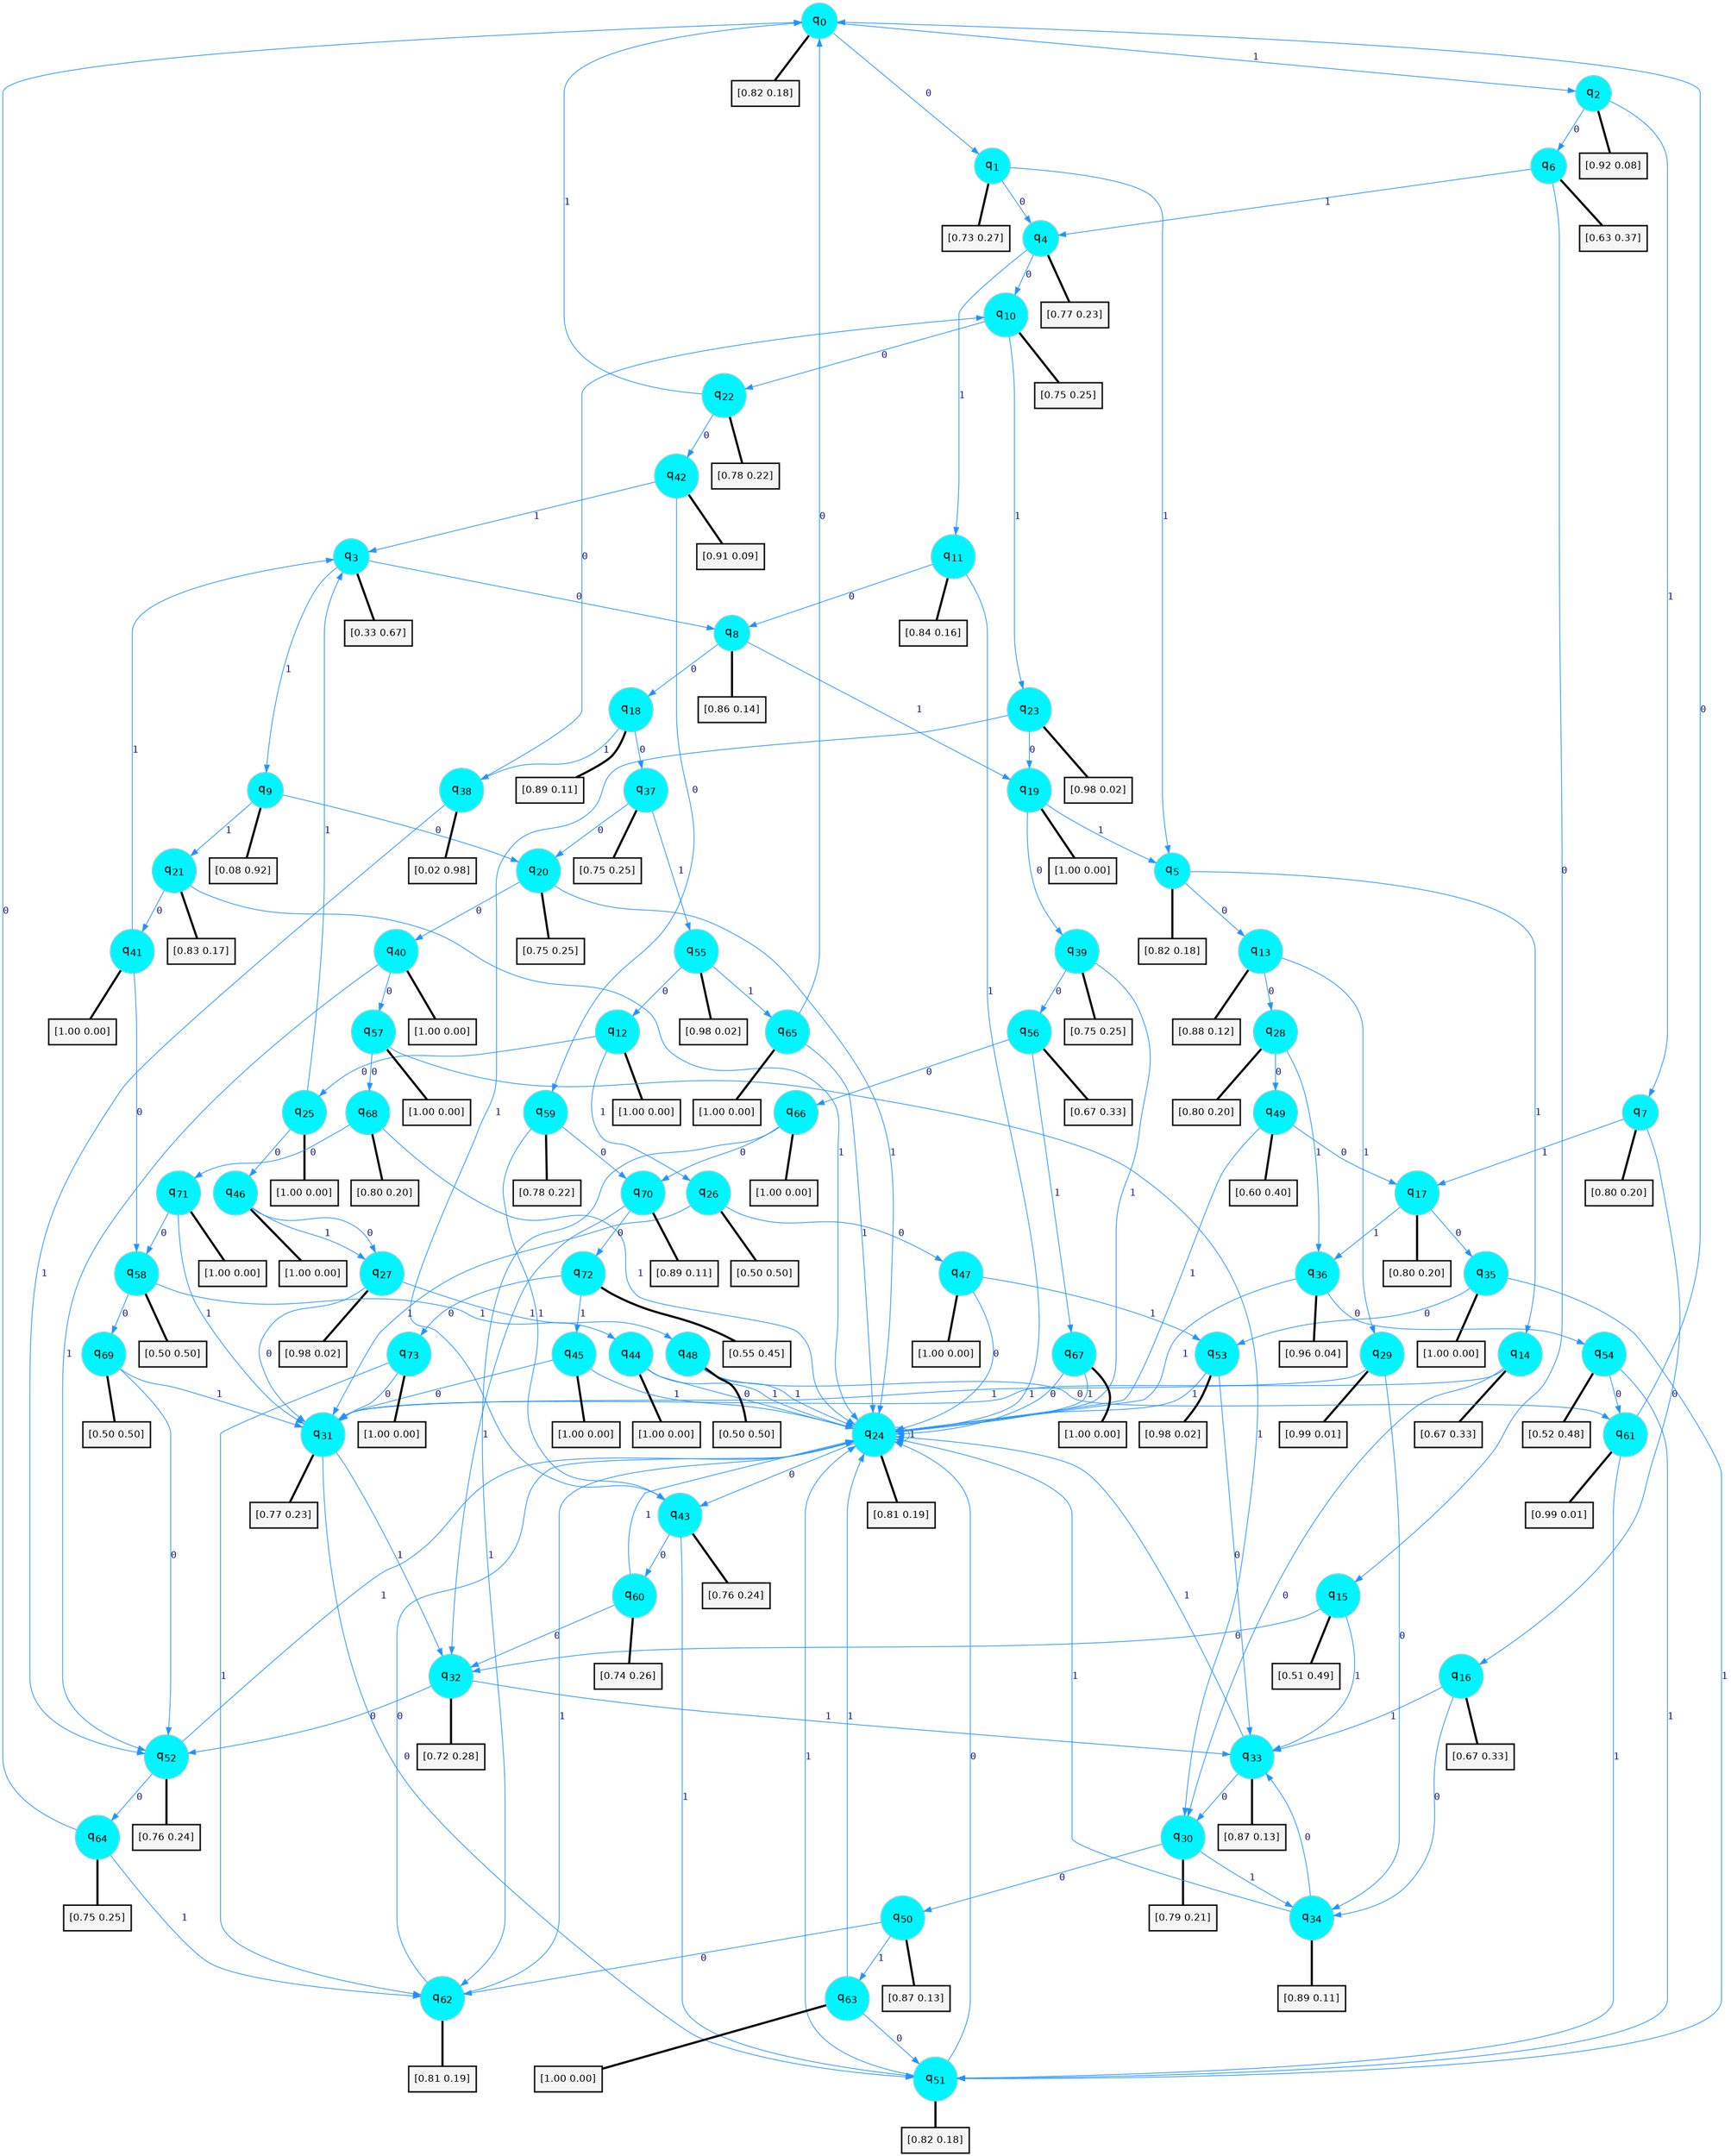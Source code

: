 digraph G {
graph [
bgcolor=transparent, dpi=300, rankdir=TD, size="40,25"];
node [
color=gray, fillcolor=turquoise1, fontcolor=black, fontname=Helvetica, fontsize=16, fontweight=bold, shape=circle, style=filled];
edge [
arrowsize=1, color=dodgerblue1, fontcolor=midnightblue, fontname=courier, fontweight=bold, penwidth=1, style=solid, weight=20];
0[label=<q<SUB>0</SUB>>];
1[label=<q<SUB>1</SUB>>];
2[label=<q<SUB>2</SUB>>];
3[label=<q<SUB>3</SUB>>];
4[label=<q<SUB>4</SUB>>];
5[label=<q<SUB>5</SUB>>];
6[label=<q<SUB>6</SUB>>];
7[label=<q<SUB>7</SUB>>];
8[label=<q<SUB>8</SUB>>];
9[label=<q<SUB>9</SUB>>];
10[label=<q<SUB>10</SUB>>];
11[label=<q<SUB>11</SUB>>];
12[label=<q<SUB>12</SUB>>];
13[label=<q<SUB>13</SUB>>];
14[label=<q<SUB>14</SUB>>];
15[label=<q<SUB>15</SUB>>];
16[label=<q<SUB>16</SUB>>];
17[label=<q<SUB>17</SUB>>];
18[label=<q<SUB>18</SUB>>];
19[label=<q<SUB>19</SUB>>];
20[label=<q<SUB>20</SUB>>];
21[label=<q<SUB>21</SUB>>];
22[label=<q<SUB>22</SUB>>];
23[label=<q<SUB>23</SUB>>];
24[label=<q<SUB>24</SUB>>];
25[label=<q<SUB>25</SUB>>];
26[label=<q<SUB>26</SUB>>];
27[label=<q<SUB>27</SUB>>];
28[label=<q<SUB>28</SUB>>];
29[label=<q<SUB>29</SUB>>];
30[label=<q<SUB>30</SUB>>];
31[label=<q<SUB>31</SUB>>];
32[label=<q<SUB>32</SUB>>];
33[label=<q<SUB>33</SUB>>];
34[label=<q<SUB>34</SUB>>];
35[label=<q<SUB>35</SUB>>];
36[label=<q<SUB>36</SUB>>];
37[label=<q<SUB>37</SUB>>];
38[label=<q<SUB>38</SUB>>];
39[label=<q<SUB>39</SUB>>];
40[label=<q<SUB>40</SUB>>];
41[label=<q<SUB>41</SUB>>];
42[label=<q<SUB>42</SUB>>];
43[label=<q<SUB>43</SUB>>];
44[label=<q<SUB>44</SUB>>];
45[label=<q<SUB>45</SUB>>];
46[label=<q<SUB>46</SUB>>];
47[label=<q<SUB>47</SUB>>];
48[label=<q<SUB>48</SUB>>];
49[label=<q<SUB>49</SUB>>];
50[label=<q<SUB>50</SUB>>];
51[label=<q<SUB>51</SUB>>];
52[label=<q<SUB>52</SUB>>];
53[label=<q<SUB>53</SUB>>];
54[label=<q<SUB>54</SUB>>];
55[label=<q<SUB>55</SUB>>];
56[label=<q<SUB>56</SUB>>];
57[label=<q<SUB>57</SUB>>];
58[label=<q<SUB>58</SUB>>];
59[label=<q<SUB>59</SUB>>];
60[label=<q<SUB>60</SUB>>];
61[label=<q<SUB>61</SUB>>];
62[label=<q<SUB>62</SUB>>];
63[label=<q<SUB>63</SUB>>];
64[label=<q<SUB>64</SUB>>];
65[label=<q<SUB>65</SUB>>];
66[label=<q<SUB>66</SUB>>];
67[label=<q<SUB>67</SUB>>];
68[label=<q<SUB>68</SUB>>];
69[label=<q<SUB>69</SUB>>];
70[label=<q<SUB>70</SUB>>];
71[label=<q<SUB>71</SUB>>];
72[label=<q<SUB>72</SUB>>];
73[label=<q<SUB>73</SUB>>];
74[label="[0.82 0.18]", shape=box,fontcolor=black, fontname=Helvetica, fontsize=14, penwidth=2, fillcolor=whitesmoke,color=black];
75[label="[0.73 0.27]", shape=box,fontcolor=black, fontname=Helvetica, fontsize=14, penwidth=2, fillcolor=whitesmoke,color=black];
76[label="[0.92 0.08]", shape=box,fontcolor=black, fontname=Helvetica, fontsize=14, penwidth=2, fillcolor=whitesmoke,color=black];
77[label="[0.33 0.67]", shape=box,fontcolor=black, fontname=Helvetica, fontsize=14, penwidth=2, fillcolor=whitesmoke,color=black];
78[label="[0.77 0.23]", shape=box,fontcolor=black, fontname=Helvetica, fontsize=14, penwidth=2, fillcolor=whitesmoke,color=black];
79[label="[0.82 0.18]", shape=box,fontcolor=black, fontname=Helvetica, fontsize=14, penwidth=2, fillcolor=whitesmoke,color=black];
80[label="[0.63 0.37]", shape=box,fontcolor=black, fontname=Helvetica, fontsize=14, penwidth=2, fillcolor=whitesmoke,color=black];
81[label="[0.80 0.20]", shape=box,fontcolor=black, fontname=Helvetica, fontsize=14, penwidth=2, fillcolor=whitesmoke,color=black];
82[label="[0.86 0.14]", shape=box,fontcolor=black, fontname=Helvetica, fontsize=14, penwidth=2, fillcolor=whitesmoke,color=black];
83[label="[0.08 0.92]", shape=box,fontcolor=black, fontname=Helvetica, fontsize=14, penwidth=2, fillcolor=whitesmoke,color=black];
84[label="[0.75 0.25]", shape=box,fontcolor=black, fontname=Helvetica, fontsize=14, penwidth=2, fillcolor=whitesmoke,color=black];
85[label="[0.84 0.16]", shape=box,fontcolor=black, fontname=Helvetica, fontsize=14, penwidth=2, fillcolor=whitesmoke,color=black];
86[label="[1.00 0.00]", shape=box,fontcolor=black, fontname=Helvetica, fontsize=14, penwidth=2, fillcolor=whitesmoke,color=black];
87[label="[0.88 0.12]", shape=box,fontcolor=black, fontname=Helvetica, fontsize=14, penwidth=2, fillcolor=whitesmoke,color=black];
88[label="[0.67 0.33]", shape=box,fontcolor=black, fontname=Helvetica, fontsize=14, penwidth=2, fillcolor=whitesmoke,color=black];
89[label="[0.51 0.49]", shape=box,fontcolor=black, fontname=Helvetica, fontsize=14, penwidth=2, fillcolor=whitesmoke,color=black];
90[label="[0.67 0.33]", shape=box,fontcolor=black, fontname=Helvetica, fontsize=14, penwidth=2, fillcolor=whitesmoke,color=black];
91[label="[0.80 0.20]", shape=box,fontcolor=black, fontname=Helvetica, fontsize=14, penwidth=2, fillcolor=whitesmoke,color=black];
92[label="[0.89 0.11]", shape=box,fontcolor=black, fontname=Helvetica, fontsize=14, penwidth=2, fillcolor=whitesmoke,color=black];
93[label="[1.00 0.00]", shape=box,fontcolor=black, fontname=Helvetica, fontsize=14, penwidth=2, fillcolor=whitesmoke,color=black];
94[label="[0.75 0.25]", shape=box,fontcolor=black, fontname=Helvetica, fontsize=14, penwidth=2, fillcolor=whitesmoke,color=black];
95[label="[0.83 0.17]", shape=box,fontcolor=black, fontname=Helvetica, fontsize=14, penwidth=2, fillcolor=whitesmoke,color=black];
96[label="[0.78 0.22]", shape=box,fontcolor=black, fontname=Helvetica, fontsize=14, penwidth=2, fillcolor=whitesmoke,color=black];
97[label="[0.98 0.02]", shape=box,fontcolor=black, fontname=Helvetica, fontsize=14, penwidth=2, fillcolor=whitesmoke,color=black];
98[label="[0.81 0.19]", shape=box,fontcolor=black, fontname=Helvetica, fontsize=14, penwidth=2, fillcolor=whitesmoke,color=black];
99[label="[1.00 0.00]", shape=box,fontcolor=black, fontname=Helvetica, fontsize=14, penwidth=2, fillcolor=whitesmoke,color=black];
100[label="[0.50 0.50]", shape=box,fontcolor=black, fontname=Helvetica, fontsize=14, penwidth=2, fillcolor=whitesmoke,color=black];
101[label="[0.98 0.02]", shape=box,fontcolor=black, fontname=Helvetica, fontsize=14, penwidth=2, fillcolor=whitesmoke,color=black];
102[label="[0.80 0.20]", shape=box,fontcolor=black, fontname=Helvetica, fontsize=14, penwidth=2, fillcolor=whitesmoke,color=black];
103[label="[0.99 0.01]", shape=box,fontcolor=black, fontname=Helvetica, fontsize=14, penwidth=2, fillcolor=whitesmoke,color=black];
104[label="[0.79 0.21]", shape=box,fontcolor=black, fontname=Helvetica, fontsize=14, penwidth=2, fillcolor=whitesmoke,color=black];
105[label="[0.77 0.23]", shape=box,fontcolor=black, fontname=Helvetica, fontsize=14, penwidth=2, fillcolor=whitesmoke,color=black];
106[label="[0.72 0.28]", shape=box,fontcolor=black, fontname=Helvetica, fontsize=14, penwidth=2, fillcolor=whitesmoke,color=black];
107[label="[0.87 0.13]", shape=box,fontcolor=black, fontname=Helvetica, fontsize=14, penwidth=2, fillcolor=whitesmoke,color=black];
108[label="[0.89 0.11]", shape=box,fontcolor=black, fontname=Helvetica, fontsize=14, penwidth=2, fillcolor=whitesmoke,color=black];
109[label="[1.00 0.00]", shape=box,fontcolor=black, fontname=Helvetica, fontsize=14, penwidth=2, fillcolor=whitesmoke,color=black];
110[label="[0.96 0.04]", shape=box,fontcolor=black, fontname=Helvetica, fontsize=14, penwidth=2, fillcolor=whitesmoke,color=black];
111[label="[0.75 0.25]", shape=box,fontcolor=black, fontname=Helvetica, fontsize=14, penwidth=2, fillcolor=whitesmoke,color=black];
112[label="[0.02 0.98]", shape=box,fontcolor=black, fontname=Helvetica, fontsize=14, penwidth=2, fillcolor=whitesmoke,color=black];
113[label="[0.75 0.25]", shape=box,fontcolor=black, fontname=Helvetica, fontsize=14, penwidth=2, fillcolor=whitesmoke,color=black];
114[label="[1.00 0.00]", shape=box,fontcolor=black, fontname=Helvetica, fontsize=14, penwidth=2, fillcolor=whitesmoke,color=black];
115[label="[1.00 0.00]", shape=box,fontcolor=black, fontname=Helvetica, fontsize=14, penwidth=2, fillcolor=whitesmoke,color=black];
116[label="[0.91 0.09]", shape=box,fontcolor=black, fontname=Helvetica, fontsize=14, penwidth=2, fillcolor=whitesmoke,color=black];
117[label="[0.76 0.24]", shape=box,fontcolor=black, fontname=Helvetica, fontsize=14, penwidth=2, fillcolor=whitesmoke,color=black];
118[label="[1.00 0.00]", shape=box,fontcolor=black, fontname=Helvetica, fontsize=14, penwidth=2, fillcolor=whitesmoke,color=black];
119[label="[1.00 0.00]", shape=box,fontcolor=black, fontname=Helvetica, fontsize=14, penwidth=2, fillcolor=whitesmoke,color=black];
120[label="[1.00 0.00]", shape=box,fontcolor=black, fontname=Helvetica, fontsize=14, penwidth=2, fillcolor=whitesmoke,color=black];
121[label="[1.00 0.00]", shape=box,fontcolor=black, fontname=Helvetica, fontsize=14, penwidth=2, fillcolor=whitesmoke,color=black];
122[label="[0.50 0.50]", shape=box,fontcolor=black, fontname=Helvetica, fontsize=14, penwidth=2, fillcolor=whitesmoke,color=black];
123[label="[0.60 0.40]", shape=box,fontcolor=black, fontname=Helvetica, fontsize=14, penwidth=2, fillcolor=whitesmoke,color=black];
124[label="[0.87 0.13]", shape=box,fontcolor=black, fontname=Helvetica, fontsize=14, penwidth=2, fillcolor=whitesmoke,color=black];
125[label="[0.82 0.18]", shape=box,fontcolor=black, fontname=Helvetica, fontsize=14, penwidth=2, fillcolor=whitesmoke,color=black];
126[label="[0.76 0.24]", shape=box,fontcolor=black, fontname=Helvetica, fontsize=14, penwidth=2, fillcolor=whitesmoke,color=black];
127[label="[0.98 0.02]", shape=box,fontcolor=black, fontname=Helvetica, fontsize=14, penwidth=2, fillcolor=whitesmoke,color=black];
128[label="[0.52 0.48]", shape=box,fontcolor=black, fontname=Helvetica, fontsize=14, penwidth=2, fillcolor=whitesmoke,color=black];
129[label="[0.98 0.02]", shape=box,fontcolor=black, fontname=Helvetica, fontsize=14, penwidth=2, fillcolor=whitesmoke,color=black];
130[label="[0.67 0.33]", shape=box,fontcolor=black, fontname=Helvetica, fontsize=14, penwidth=2, fillcolor=whitesmoke,color=black];
131[label="[1.00 0.00]", shape=box,fontcolor=black, fontname=Helvetica, fontsize=14, penwidth=2, fillcolor=whitesmoke,color=black];
132[label="[0.50 0.50]", shape=box,fontcolor=black, fontname=Helvetica, fontsize=14, penwidth=2, fillcolor=whitesmoke,color=black];
133[label="[0.78 0.22]", shape=box,fontcolor=black, fontname=Helvetica, fontsize=14, penwidth=2, fillcolor=whitesmoke,color=black];
134[label="[0.74 0.26]", shape=box,fontcolor=black, fontname=Helvetica, fontsize=14, penwidth=2, fillcolor=whitesmoke,color=black];
135[label="[0.99 0.01]", shape=box,fontcolor=black, fontname=Helvetica, fontsize=14, penwidth=2, fillcolor=whitesmoke,color=black];
136[label="[0.81 0.19]", shape=box,fontcolor=black, fontname=Helvetica, fontsize=14, penwidth=2, fillcolor=whitesmoke,color=black];
137[label="[1.00 0.00]", shape=box,fontcolor=black, fontname=Helvetica, fontsize=14, penwidth=2, fillcolor=whitesmoke,color=black];
138[label="[0.75 0.25]", shape=box,fontcolor=black, fontname=Helvetica, fontsize=14, penwidth=2, fillcolor=whitesmoke,color=black];
139[label="[1.00 0.00]", shape=box,fontcolor=black, fontname=Helvetica, fontsize=14, penwidth=2, fillcolor=whitesmoke,color=black];
140[label="[1.00 0.00]", shape=box,fontcolor=black, fontname=Helvetica, fontsize=14, penwidth=2, fillcolor=whitesmoke,color=black];
141[label="[1.00 0.00]", shape=box,fontcolor=black, fontname=Helvetica, fontsize=14, penwidth=2, fillcolor=whitesmoke,color=black];
142[label="[0.80 0.20]", shape=box,fontcolor=black, fontname=Helvetica, fontsize=14, penwidth=2, fillcolor=whitesmoke,color=black];
143[label="[0.50 0.50]", shape=box,fontcolor=black, fontname=Helvetica, fontsize=14, penwidth=2, fillcolor=whitesmoke,color=black];
144[label="[0.89 0.11]", shape=box,fontcolor=black, fontname=Helvetica, fontsize=14, penwidth=2, fillcolor=whitesmoke,color=black];
145[label="[1.00 0.00]", shape=box,fontcolor=black, fontname=Helvetica, fontsize=14, penwidth=2, fillcolor=whitesmoke,color=black];
146[label="[0.55 0.45]", shape=box,fontcolor=black, fontname=Helvetica, fontsize=14, penwidth=2, fillcolor=whitesmoke,color=black];
147[label="[1.00 0.00]", shape=box,fontcolor=black, fontname=Helvetica, fontsize=14, penwidth=2, fillcolor=whitesmoke,color=black];
0->1 [label=0];
0->2 [label=1];
0->74 [arrowhead=none, penwidth=3,color=black];
1->4 [label=0];
1->5 [label=1];
1->75 [arrowhead=none, penwidth=3,color=black];
2->6 [label=0];
2->7 [label=1];
2->76 [arrowhead=none, penwidth=3,color=black];
3->8 [label=0];
3->9 [label=1];
3->77 [arrowhead=none, penwidth=3,color=black];
4->10 [label=0];
4->11 [label=1];
4->78 [arrowhead=none, penwidth=3,color=black];
5->13 [label=0];
5->14 [label=1];
5->79 [arrowhead=none, penwidth=3,color=black];
6->15 [label=0];
6->4 [label=1];
6->80 [arrowhead=none, penwidth=3,color=black];
7->16 [label=0];
7->17 [label=1];
7->81 [arrowhead=none, penwidth=3,color=black];
8->18 [label=0];
8->19 [label=1];
8->82 [arrowhead=none, penwidth=3,color=black];
9->20 [label=0];
9->21 [label=1];
9->83 [arrowhead=none, penwidth=3,color=black];
10->22 [label=0];
10->23 [label=1];
10->84 [arrowhead=none, penwidth=3,color=black];
11->8 [label=0];
11->24 [label=1];
11->85 [arrowhead=none, penwidth=3,color=black];
12->25 [label=0];
12->26 [label=1];
12->86 [arrowhead=none, penwidth=3,color=black];
13->28 [label=0];
13->29 [label=1];
13->87 [arrowhead=none, penwidth=3,color=black];
14->30 [label=0];
14->31 [label=1];
14->88 [arrowhead=none, penwidth=3,color=black];
15->32 [label=0];
15->33 [label=1];
15->89 [arrowhead=none, penwidth=3,color=black];
16->34 [label=0];
16->33 [label=1];
16->90 [arrowhead=none, penwidth=3,color=black];
17->35 [label=0];
17->36 [label=1];
17->91 [arrowhead=none, penwidth=3,color=black];
18->37 [label=0];
18->38 [label=1];
18->92 [arrowhead=none, penwidth=3,color=black];
19->39 [label=0];
19->5 [label=1];
19->93 [arrowhead=none, penwidth=3,color=black];
20->40 [label=0];
20->24 [label=1];
20->94 [arrowhead=none, penwidth=3,color=black];
21->41 [label=0];
21->24 [label=1];
21->95 [arrowhead=none, penwidth=3,color=black];
22->42 [label=0];
22->0 [label=1];
22->96 [arrowhead=none, penwidth=3,color=black];
23->19 [label=0];
23->43 [label=1];
23->97 [arrowhead=none, penwidth=3,color=black];
24->43 [label=0];
24->24 [label=1];
24->98 [arrowhead=none, penwidth=3,color=black];
25->46 [label=0];
25->3 [label=1];
25->99 [arrowhead=none, penwidth=3,color=black];
26->47 [label=0];
26->31 [label=1];
26->100 [arrowhead=none, penwidth=3,color=black];
27->31 [label=0];
27->48 [label=1];
27->101 [arrowhead=none, penwidth=3,color=black];
28->49 [label=0];
28->36 [label=1];
28->102 [arrowhead=none, penwidth=3,color=black];
29->34 [label=0];
29->31 [label=1];
29->103 [arrowhead=none, penwidth=3,color=black];
30->50 [label=0];
30->34 [label=1];
30->104 [arrowhead=none, penwidth=3,color=black];
31->51 [label=0];
31->32 [label=1];
31->105 [arrowhead=none, penwidth=3,color=black];
32->52 [label=0];
32->33 [label=1];
32->106 [arrowhead=none, penwidth=3,color=black];
33->30 [label=0];
33->24 [label=1];
33->107 [arrowhead=none, penwidth=3,color=black];
34->33 [label=0];
34->24 [label=1];
34->108 [arrowhead=none, penwidth=3,color=black];
35->53 [label=0];
35->51 [label=1];
35->109 [arrowhead=none, penwidth=3,color=black];
36->54 [label=0];
36->24 [label=1];
36->110 [arrowhead=none, penwidth=3,color=black];
37->20 [label=0];
37->55 [label=1];
37->111 [arrowhead=none, penwidth=3,color=black];
38->10 [label=0];
38->52 [label=1];
38->112 [arrowhead=none, penwidth=3,color=black];
39->56 [label=0];
39->24 [label=1];
39->113 [arrowhead=none, penwidth=3,color=black];
40->57 [label=0];
40->52 [label=1];
40->114 [arrowhead=none, penwidth=3,color=black];
41->58 [label=0];
41->3 [label=1];
41->115 [arrowhead=none, penwidth=3,color=black];
42->59 [label=0];
42->3 [label=1];
42->116 [arrowhead=none, penwidth=3,color=black];
43->60 [label=0];
43->51 [label=1];
43->117 [arrowhead=none, penwidth=3,color=black];
44->24 [label=0];
44->24 [label=1];
44->118 [arrowhead=none, penwidth=3,color=black];
45->31 [label=0];
45->24 [label=1];
45->119 [arrowhead=none, penwidth=3,color=black];
46->27 [label=0];
46->27 [label=1];
46->120 [arrowhead=none, penwidth=3,color=black];
47->24 [label=0];
47->53 [label=1];
47->121 [arrowhead=none, penwidth=3,color=black];
48->61 [label=0];
48->24 [label=1];
48->122 [arrowhead=none, penwidth=3,color=black];
49->17 [label=0];
49->24 [label=1];
49->123 [arrowhead=none, penwidth=3,color=black];
50->62 [label=0];
50->63 [label=1];
50->124 [arrowhead=none, penwidth=3,color=black];
51->24 [label=0];
51->24 [label=1];
51->125 [arrowhead=none, penwidth=3,color=black];
52->64 [label=0];
52->24 [label=1];
52->126 [arrowhead=none, penwidth=3,color=black];
53->33 [label=0];
53->24 [label=1];
53->127 [arrowhead=none, penwidth=3,color=black];
54->61 [label=0];
54->51 [label=1];
54->128 [arrowhead=none, penwidth=3,color=black];
55->12 [label=0];
55->65 [label=1];
55->129 [arrowhead=none, penwidth=3,color=black];
56->66 [label=0];
56->67 [label=1];
56->130 [arrowhead=none, penwidth=3,color=black];
57->68 [label=0];
57->30 [label=1];
57->131 [arrowhead=none, penwidth=3,color=black];
58->69 [label=0];
58->44 [label=1];
58->132 [arrowhead=none, penwidth=3,color=black];
59->70 [label=0];
59->43 [label=1];
59->133 [arrowhead=none, penwidth=3,color=black];
60->32 [label=0];
60->24 [label=1];
60->134 [arrowhead=none, penwidth=3,color=black];
61->0 [label=0];
61->51 [label=1];
61->135 [arrowhead=none, penwidth=3,color=black];
62->24 [label=0];
62->24 [label=1];
62->136 [arrowhead=none, penwidth=3,color=black];
63->51 [label=0];
63->24 [label=1];
63->137 [arrowhead=none, penwidth=3,color=black];
64->0 [label=0];
64->62 [label=1];
64->138 [arrowhead=none, penwidth=3,color=black];
65->0 [label=0];
65->24 [label=1];
65->139 [arrowhead=none, penwidth=3,color=black];
66->70 [label=0];
66->62 [label=1];
66->140 [arrowhead=none, penwidth=3,color=black];
67->24 [label=0];
67->24 [label=1];
67->141 [arrowhead=none, penwidth=3,color=black];
68->71 [label=0];
68->24 [label=1];
68->142 [arrowhead=none, penwidth=3,color=black];
69->52 [label=0];
69->31 [label=1];
69->143 [arrowhead=none, penwidth=3,color=black];
70->72 [label=0];
70->32 [label=1];
70->144 [arrowhead=none, penwidth=3,color=black];
71->58 [label=0];
71->31 [label=1];
71->145 [arrowhead=none, penwidth=3,color=black];
72->73 [label=0];
72->45 [label=1];
72->146 [arrowhead=none, penwidth=3,color=black];
73->31 [label=0];
73->62 [label=1];
73->147 [arrowhead=none, penwidth=3,color=black];
}
